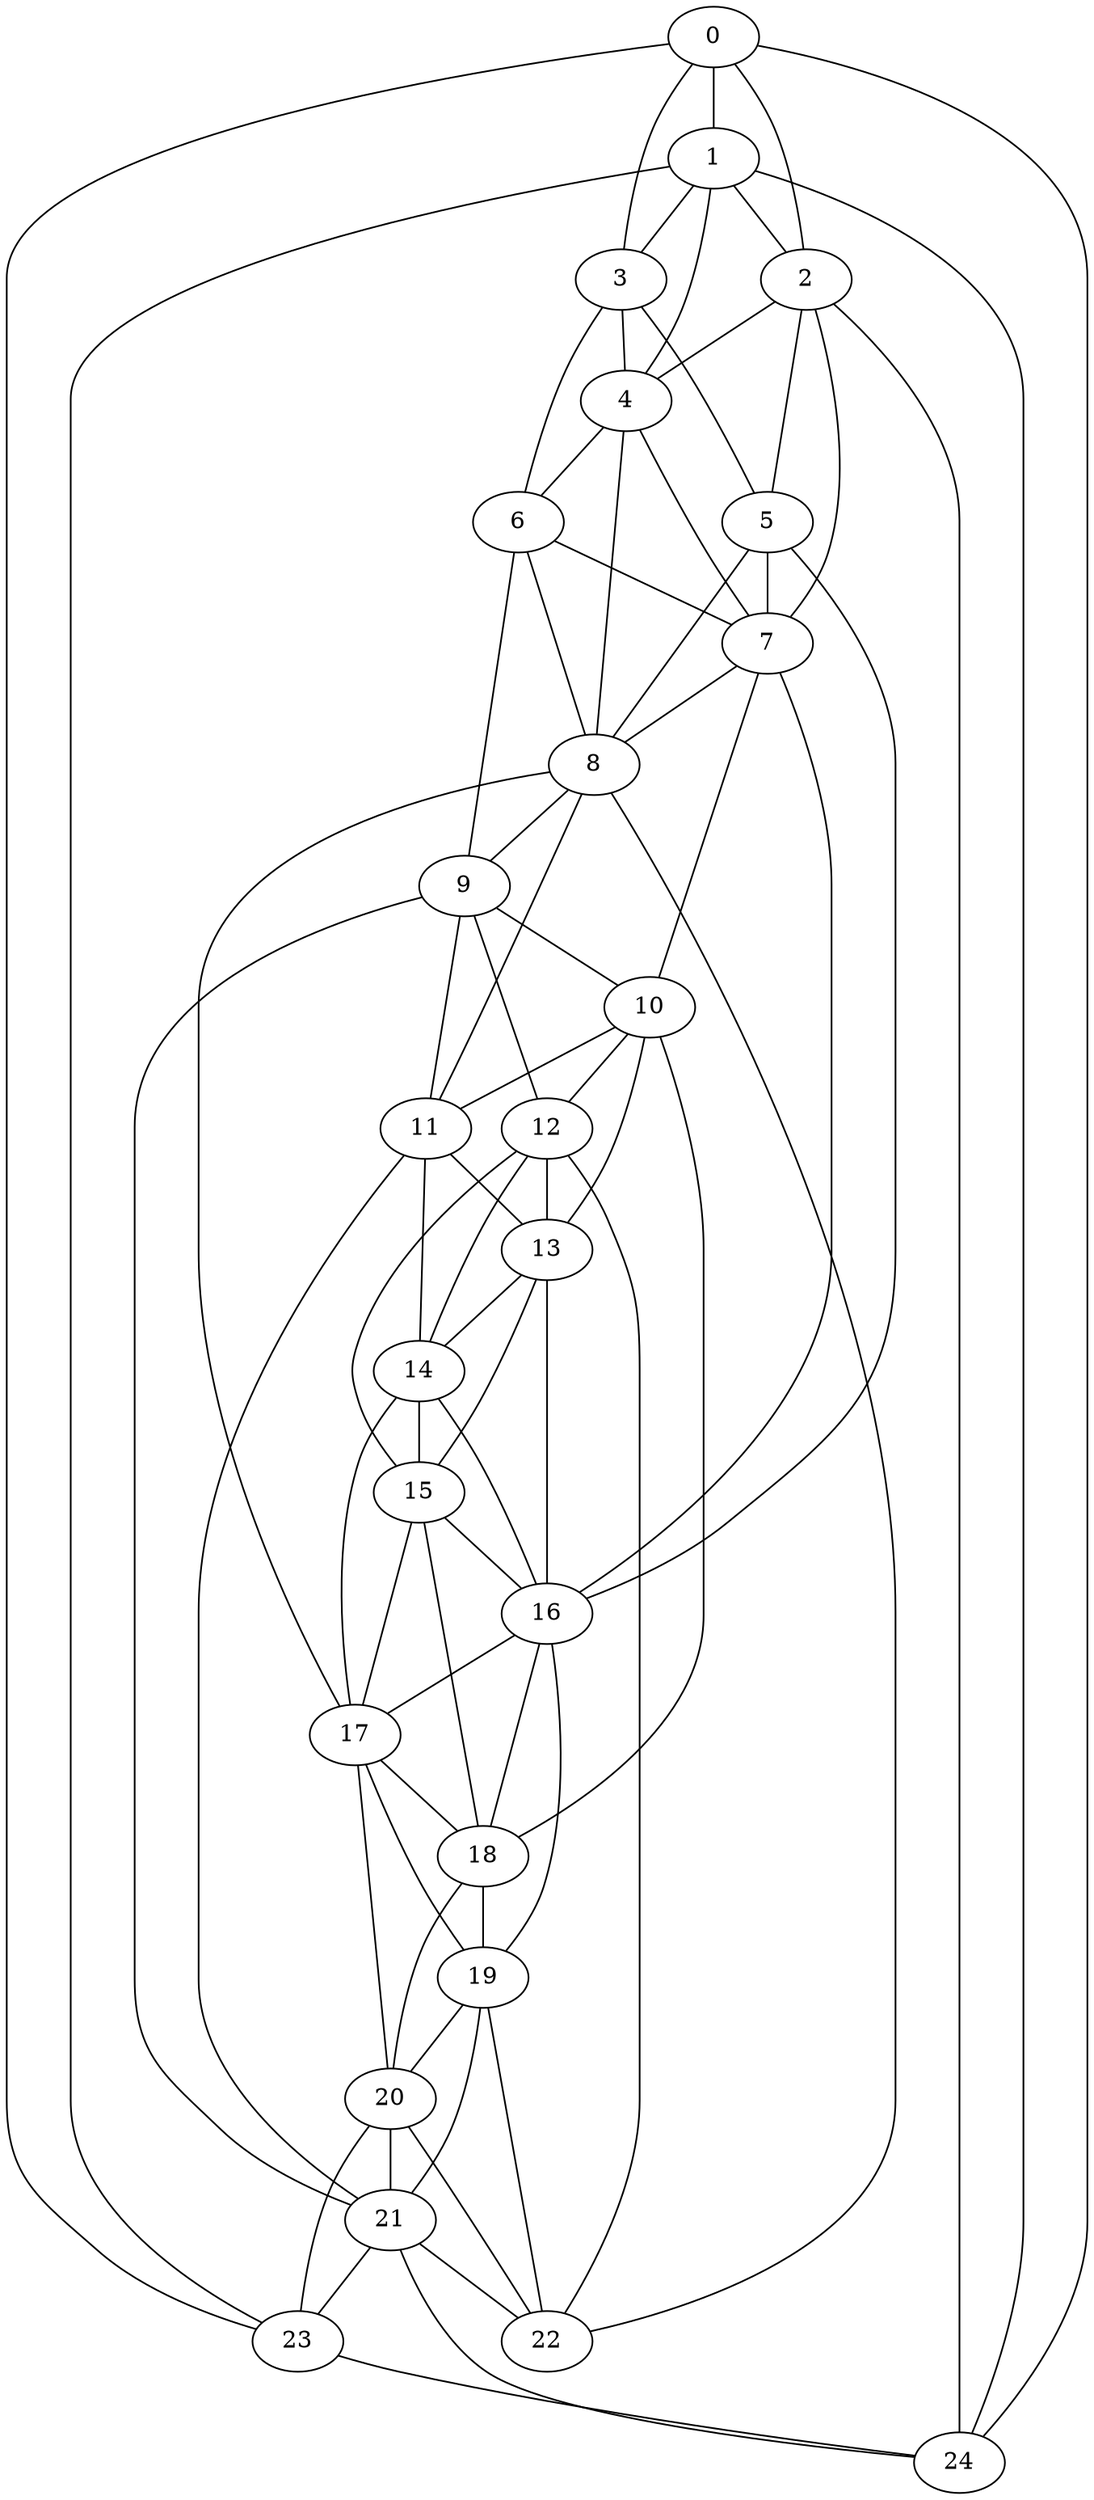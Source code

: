 strict graph "watts_strogatz_graph(25,6,0.1)" {
0;
1;
2;
3;
4;
5;
6;
7;
8;
9;
10;
11;
12;
13;
14;
15;
16;
17;
18;
19;
20;
21;
22;
23;
24;
0 -- 1  [is_available=True, prob="1.0"];
0 -- 2  [is_available=True, prob="1.0"];
0 -- 3  [is_available=True, prob="0.131055724081"];
0 -- 23  [is_available=True, prob="0.366254536175"];
0 -- 24  [is_available=True, prob="1.0"];
1 -- 2  [is_available=True, prob="0.244035265007"];
1 -- 3  [is_available=True, prob="0.336516437366"];
1 -- 4  [is_available=True, prob="0.870831777903"];
1 -- 23  [is_available=True, prob="0.218174601568"];
1 -- 24  [is_available=True, prob="1.0"];
2 -- 4  [is_available=True, prob="0.687759495566"];
2 -- 5  [is_available=True, prob="0.935706894434"];
2 -- 7  [is_available=True, prob="0.842458448976"];
2 -- 24  [is_available=True, prob="1.0"];
3 -- 4  [is_available=True, prob="0.54723820866"];
3 -- 5  [is_available=True, prob="0.362606454456"];
3 -- 6  [is_available=True, prob="0.605785828655"];
4 -- 6  [is_available=True, prob="0.574139312501"];
4 -- 7  [is_available=True, prob="0.249919430585"];
4 -- 8  [is_available=True, prob="0.530841329902"];
5 -- 7  [is_available=True, prob="1.0"];
5 -- 8  [is_available=True, prob="1.0"];
5 -- 16  [is_available=True, prob="0.818933799411"];
6 -- 7  [is_available=True, prob="1.0"];
6 -- 8  [is_available=True, prob="1.0"];
6 -- 9  [is_available=True, prob="0.651914645488"];
7 -- 8  [is_available=True, prob="0.29081434344"];
7 -- 10  [is_available=True, prob="0.58072670875"];
7 -- 16  [is_available=True, prob="0.286051498635"];
8 -- 9  [is_available=True, prob="0.679650721534"];
8 -- 11  [is_available=True, prob="0.50428238685"];
8 -- 17  [is_available=True, prob="1.0"];
8 -- 22  [is_available=True, prob="0.576074883571"];
9 -- 10  [is_available=True, prob="1.0"];
9 -- 11  [is_available=True, prob="0.374188266295"];
9 -- 12  [is_available=True, prob="0.023536783119"];
9 -- 21  [is_available=True, prob="0.657281714557"];
10 -- 11  [is_available=True, prob="0.549230332412"];
10 -- 12  [is_available=True, prob="0.082991231093"];
10 -- 13  [is_available=True, prob="0.0417514086882"];
10 -- 18  [is_available=True, prob="0.458149045889"];
11 -- 13  [is_available=True, prob="0.569943989456"];
11 -- 14  [is_available=True, prob="0.265214908211"];
11 -- 21  [is_available=True, prob="0.165667886021"];
12 -- 13  [is_available=True, prob="0.989206238979"];
12 -- 14  [is_available=True, prob="0.648187841147"];
12 -- 15  [is_available=True, prob="0.926821623227"];
12 -- 22  [is_available=True, prob="0.221128122366"];
13 -- 14  [is_available=True, prob="0.847903866287"];
13 -- 15  [is_available=True, prob="0.297034466141"];
13 -- 16  [is_available=True, prob="0.682709096661"];
14 -- 15  [is_available=True, prob="0.890046964881"];
14 -- 16  [is_available=True, prob="0.111803022008"];
14 -- 17  [is_available=True, prob="0.496684347665"];
15 -- 16  [is_available=True, prob="0.908806109716"];
15 -- 17  [is_available=True, prob="0.21098584494"];
15 -- 18  [is_available=True, prob="0.317472265339"];
16 -- 17  [is_available=True, prob="0.568514635991"];
16 -- 18  [is_available=True, prob="0.774572964026"];
16 -- 19  [is_available=True, prob="1.0"];
17 -- 18  [is_available=True, prob="0.835560907673"];
17 -- 19  [is_available=True, prob="1.0"];
17 -- 20  [is_available=True, prob="0.118881065155"];
18 -- 19  [is_available=True, prob="1.0"];
18 -- 20  [is_available=True, prob="0.4613912768"];
19 -- 20  [is_available=True, prob="1.0"];
19 -- 21  [is_available=True, prob="0.7070989378"];
19 -- 22  [is_available=True, prob="1.0"];
20 -- 21  [is_available=True, prob="0.594180881094"];
20 -- 22  [is_available=True, prob="1.0"];
20 -- 23  [is_available=True, prob="0.579497979962"];
21 -- 22  [is_available=True, prob="1.0"];
21 -- 23  [is_available=True, prob="0.433023979407"];
21 -- 24  [is_available=True, prob="0.564098387573"];
23 -- 24  [is_available=True, prob="0.118910745917"];
}
